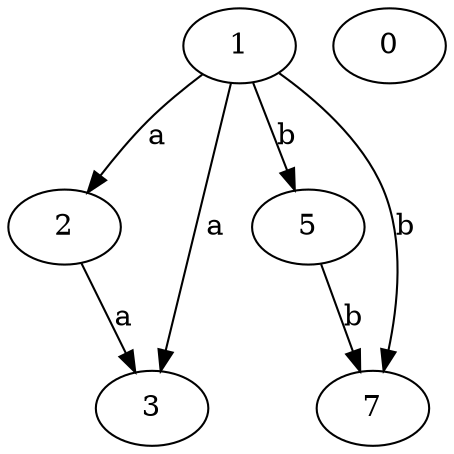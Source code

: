 strict digraph  {
2;
0;
1;
3;
5;
7;
2 -> 3  [label=a];
1 -> 2  [label=a];
1 -> 3  [label=a];
1 -> 5  [label=b];
1 -> 7  [label=b];
5 -> 7  [label=b];
}
